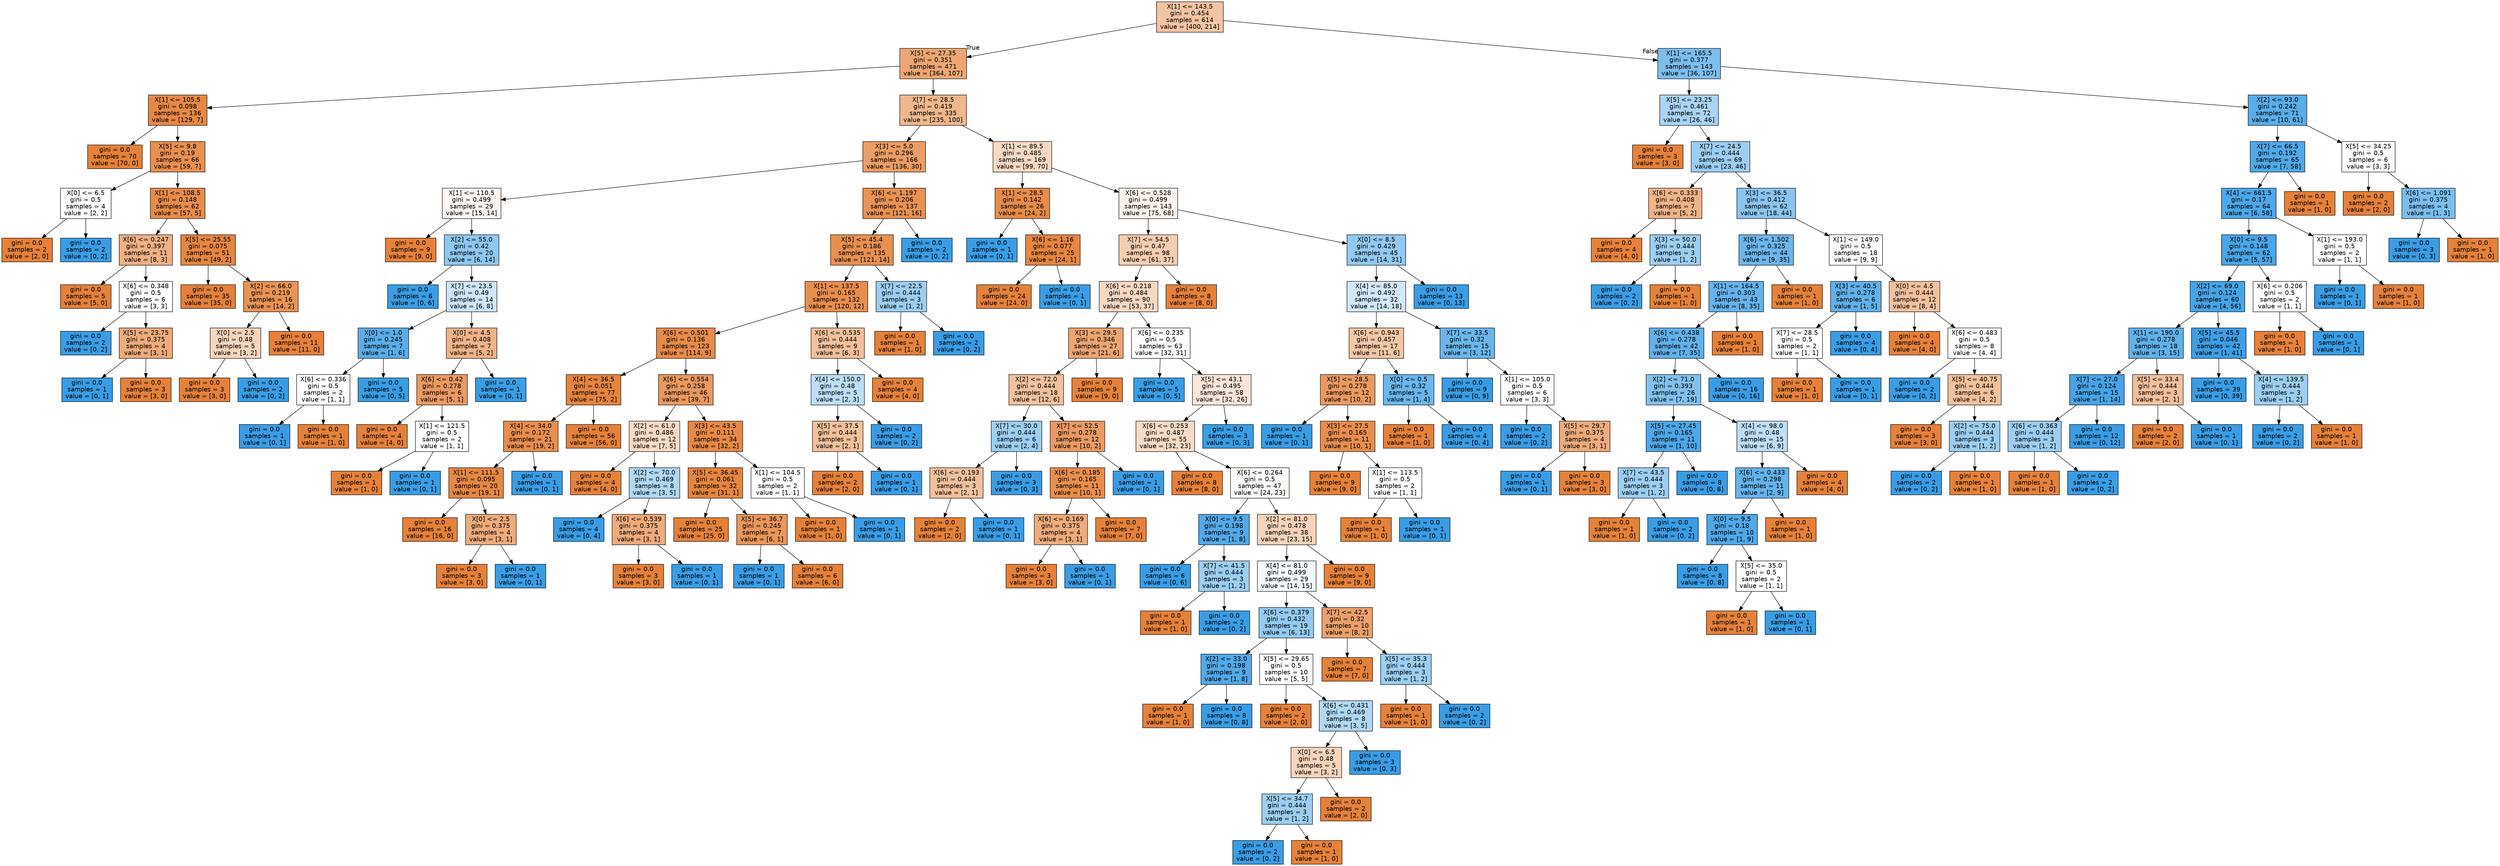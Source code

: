 digraph Tree {
node [shape=box, style="filled", color="black", fontname="helvetica"] ;
edge [fontname="helvetica"] ;
0 [label="X[1] <= 143.5\ngini = 0.454\nsamples = 614\nvalue = [400, 214]", fillcolor="#f3c4a3"] ;
1 [label="X[5] <= 27.35\ngini = 0.351\nsamples = 471\nvalue = [364, 107]", fillcolor="#eda673"] ;
0 -> 1 [labeldistance=2.5, labelangle=45, headlabel="True"] ;
2 [label="X[1] <= 105.5\ngini = 0.098\nsamples = 136\nvalue = [129, 7]", fillcolor="#e68844"] ;
1 -> 2 ;
3 [label="gini = 0.0\nsamples = 70\nvalue = [70, 0]", fillcolor="#e58139"] ;
2 -> 3 ;
4 [label="X[5] <= 9.8\ngini = 0.19\nsamples = 66\nvalue = [59, 7]", fillcolor="#e89050"] ;
2 -> 4 ;
5 [label="X[0] <= 6.5\ngini = 0.5\nsamples = 4\nvalue = [2, 2]", fillcolor="#ffffff"] ;
4 -> 5 ;
6 [label="gini = 0.0\nsamples = 2\nvalue = [2, 0]", fillcolor="#e58139"] ;
5 -> 6 ;
7 [label="gini = 0.0\nsamples = 2\nvalue = [0, 2]", fillcolor="#399de5"] ;
5 -> 7 ;
8 [label="X[1] <= 108.5\ngini = 0.148\nsamples = 62\nvalue = [57, 5]", fillcolor="#e78c4a"] ;
4 -> 8 ;
9 [label="X[6] <= 0.247\ngini = 0.397\nsamples = 11\nvalue = [8, 3]", fillcolor="#efb083"] ;
8 -> 9 ;
10 [label="gini = 0.0\nsamples = 5\nvalue = [5, 0]", fillcolor="#e58139"] ;
9 -> 10 ;
11 [label="X[6] <= 0.348\ngini = 0.5\nsamples = 6\nvalue = [3, 3]", fillcolor="#ffffff"] ;
9 -> 11 ;
12 [label="gini = 0.0\nsamples = 2\nvalue = [0, 2]", fillcolor="#399de5"] ;
11 -> 12 ;
13 [label="X[5] <= 23.75\ngini = 0.375\nsamples = 4\nvalue = [3, 1]", fillcolor="#eeab7b"] ;
11 -> 13 ;
14 [label="gini = 0.0\nsamples = 1\nvalue = [0, 1]", fillcolor="#399de5"] ;
13 -> 14 ;
15 [label="gini = 0.0\nsamples = 3\nvalue = [3, 0]", fillcolor="#e58139"] ;
13 -> 15 ;
16 [label="X[5] <= 25.55\ngini = 0.075\nsamples = 51\nvalue = [49, 2]", fillcolor="#e68641"] ;
8 -> 16 ;
17 [label="gini = 0.0\nsamples = 35\nvalue = [35, 0]", fillcolor="#e58139"] ;
16 -> 17 ;
18 [label="X[2] <= 66.0\ngini = 0.219\nsamples = 16\nvalue = [14, 2]", fillcolor="#e99355"] ;
16 -> 18 ;
19 [label="X[0] <= 2.5\ngini = 0.48\nsamples = 5\nvalue = [3, 2]", fillcolor="#f6d5bd"] ;
18 -> 19 ;
20 [label="gini = 0.0\nsamples = 3\nvalue = [3, 0]", fillcolor="#e58139"] ;
19 -> 20 ;
21 [label="gini = 0.0\nsamples = 2\nvalue = [0, 2]", fillcolor="#399de5"] ;
19 -> 21 ;
22 [label="gini = 0.0\nsamples = 11\nvalue = [11, 0]", fillcolor="#e58139"] ;
18 -> 22 ;
23 [label="X[7] <= 28.5\ngini = 0.419\nsamples = 335\nvalue = [235, 100]", fillcolor="#f0b78d"] ;
1 -> 23 ;
24 [label="X[3] <= 5.0\ngini = 0.296\nsamples = 166\nvalue = [136, 30]", fillcolor="#eb9d65"] ;
23 -> 24 ;
25 [label="X[1] <= 110.5\ngini = 0.499\nsamples = 29\nvalue = [15, 14]", fillcolor="#fdf7f2"] ;
24 -> 25 ;
26 [label="gini = 0.0\nsamples = 9\nvalue = [9, 0]", fillcolor="#e58139"] ;
25 -> 26 ;
27 [label="X[2] <= 55.0\ngini = 0.42\nsamples = 20\nvalue = [6, 14]", fillcolor="#8ec7f0"] ;
25 -> 27 ;
28 [label="gini = 0.0\nsamples = 6\nvalue = [0, 6]", fillcolor="#399de5"] ;
27 -> 28 ;
29 [label="X[7] <= 23.5\ngini = 0.49\nsamples = 14\nvalue = [6, 8]", fillcolor="#cee6f8"] ;
27 -> 29 ;
30 [label="X[0] <= 1.0\ngini = 0.245\nsamples = 7\nvalue = [1, 6]", fillcolor="#5aade9"] ;
29 -> 30 ;
31 [label="X[6] <= 0.336\ngini = 0.5\nsamples = 2\nvalue = [1, 1]", fillcolor="#ffffff"] ;
30 -> 31 ;
32 [label="gini = 0.0\nsamples = 1\nvalue = [0, 1]", fillcolor="#399de5"] ;
31 -> 32 ;
33 [label="gini = 0.0\nsamples = 1\nvalue = [1, 0]", fillcolor="#e58139"] ;
31 -> 33 ;
34 [label="gini = 0.0\nsamples = 5\nvalue = [0, 5]", fillcolor="#399de5"] ;
30 -> 34 ;
35 [label="X[0] <= 4.5\ngini = 0.408\nsamples = 7\nvalue = [5, 2]", fillcolor="#efb388"] ;
29 -> 35 ;
36 [label="X[6] <= 0.42\ngini = 0.278\nsamples = 6\nvalue = [5, 1]", fillcolor="#ea9a61"] ;
35 -> 36 ;
37 [label="gini = 0.0\nsamples = 4\nvalue = [4, 0]", fillcolor="#e58139"] ;
36 -> 37 ;
38 [label="X[1] <= 121.5\ngini = 0.5\nsamples = 2\nvalue = [1, 1]", fillcolor="#ffffff"] ;
36 -> 38 ;
39 [label="gini = 0.0\nsamples = 1\nvalue = [1, 0]", fillcolor="#e58139"] ;
38 -> 39 ;
40 [label="gini = 0.0\nsamples = 1\nvalue = [0, 1]", fillcolor="#399de5"] ;
38 -> 40 ;
41 [label="gini = 0.0\nsamples = 1\nvalue = [0, 1]", fillcolor="#399de5"] ;
35 -> 41 ;
42 [label="X[6] <= 1.197\ngini = 0.206\nsamples = 137\nvalue = [121, 16]", fillcolor="#e89253"] ;
24 -> 42 ;
43 [label="X[5] <= 45.4\ngini = 0.186\nsamples = 135\nvalue = [121, 14]", fillcolor="#e89050"] ;
42 -> 43 ;
44 [label="X[1] <= 137.5\ngini = 0.165\nsamples = 132\nvalue = [120, 12]", fillcolor="#e88e4d"] ;
43 -> 44 ;
45 [label="X[6] <= 0.501\ngini = 0.136\nsamples = 123\nvalue = [114, 9]", fillcolor="#e78b49"] ;
44 -> 45 ;
46 [label="X[4] <= 36.5\ngini = 0.051\nsamples = 77\nvalue = [75, 2]", fillcolor="#e6843e"] ;
45 -> 46 ;
47 [label="X[4] <= 34.0\ngini = 0.172\nsamples = 21\nvalue = [19, 2]", fillcolor="#e88e4e"] ;
46 -> 47 ;
48 [label="X[1] <= 111.5\ngini = 0.095\nsamples = 20\nvalue = [19, 1]", fillcolor="#e68843"] ;
47 -> 48 ;
49 [label="gini = 0.0\nsamples = 16\nvalue = [16, 0]", fillcolor="#e58139"] ;
48 -> 49 ;
50 [label="X[0] <= 2.5\ngini = 0.375\nsamples = 4\nvalue = [3, 1]", fillcolor="#eeab7b"] ;
48 -> 50 ;
51 [label="gini = 0.0\nsamples = 3\nvalue = [3, 0]", fillcolor="#e58139"] ;
50 -> 51 ;
52 [label="gini = 0.0\nsamples = 1\nvalue = [0, 1]", fillcolor="#399de5"] ;
50 -> 52 ;
53 [label="gini = 0.0\nsamples = 1\nvalue = [0, 1]", fillcolor="#399de5"] ;
47 -> 53 ;
54 [label="gini = 0.0\nsamples = 56\nvalue = [56, 0]", fillcolor="#e58139"] ;
46 -> 54 ;
55 [label="X[6] <= 0.554\ngini = 0.258\nsamples = 46\nvalue = [39, 7]", fillcolor="#ea985d"] ;
45 -> 55 ;
56 [label="X[2] <= 61.0\ngini = 0.486\nsamples = 12\nvalue = [7, 5]", fillcolor="#f8dbc6"] ;
55 -> 56 ;
57 [label="gini = 0.0\nsamples = 4\nvalue = [4, 0]", fillcolor="#e58139"] ;
56 -> 57 ;
58 [label="X[2] <= 70.0\ngini = 0.469\nsamples = 8\nvalue = [3, 5]", fillcolor="#b0d8f5"] ;
56 -> 58 ;
59 [label="gini = 0.0\nsamples = 4\nvalue = [0, 4]", fillcolor="#399de5"] ;
58 -> 59 ;
60 [label="X[6] <= 0.539\ngini = 0.375\nsamples = 4\nvalue = [3, 1]", fillcolor="#eeab7b"] ;
58 -> 60 ;
61 [label="gini = 0.0\nsamples = 3\nvalue = [3, 0]", fillcolor="#e58139"] ;
60 -> 61 ;
62 [label="gini = 0.0\nsamples = 1\nvalue = [0, 1]", fillcolor="#399de5"] ;
60 -> 62 ;
63 [label="X[3] <= 43.5\ngini = 0.111\nsamples = 34\nvalue = [32, 2]", fillcolor="#e78945"] ;
55 -> 63 ;
64 [label="X[5] <= 36.45\ngini = 0.061\nsamples = 32\nvalue = [31, 1]", fillcolor="#e6853f"] ;
63 -> 64 ;
65 [label="gini = 0.0\nsamples = 25\nvalue = [25, 0]", fillcolor="#e58139"] ;
64 -> 65 ;
66 [label="X[5] <= 36.7\ngini = 0.245\nsamples = 7\nvalue = [6, 1]", fillcolor="#e9965a"] ;
64 -> 66 ;
67 [label="gini = 0.0\nsamples = 1\nvalue = [0, 1]", fillcolor="#399de5"] ;
66 -> 67 ;
68 [label="gini = 0.0\nsamples = 6\nvalue = [6, 0]", fillcolor="#e58139"] ;
66 -> 68 ;
69 [label="X[1] <= 104.5\ngini = 0.5\nsamples = 2\nvalue = [1, 1]", fillcolor="#ffffff"] ;
63 -> 69 ;
70 [label="gini = 0.0\nsamples = 1\nvalue = [1, 0]", fillcolor="#e58139"] ;
69 -> 70 ;
71 [label="gini = 0.0\nsamples = 1\nvalue = [0, 1]", fillcolor="#399de5"] ;
69 -> 71 ;
72 [label="X[6] <= 0.535\ngini = 0.444\nsamples = 9\nvalue = [6, 3]", fillcolor="#f2c09c"] ;
44 -> 72 ;
73 [label="X[4] <= 150.0\ngini = 0.48\nsamples = 5\nvalue = [2, 3]", fillcolor="#bddef6"] ;
72 -> 73 ;
74 [label="X[5] <= 37.5\ngini = 0.444\nsamples = 3\nvalue = [2, 1]", fillcolor="#f2c09c"] ;
73 -> 74 ;
75 [label="gini = 0.0\nsamples = 2\nvalue = [2, 0]", fillcolor="#e58139"] ;
74 -> 75 ;
76 [label="gini = 0.0\nsamples = 1\nvalue = [0, 1]", fillcolor="#399de5"] ;
74 -> 76 ;
77 [label="gini = 0.0\nsamples = 2\nvalue = [0, 2]", fillcolor="#399de5"] ;
73 -> 77 ;
78 [label="gini = 0.0\nsamples = 4\nvalue = [4, 0]", fillcolor="#e58139"] ;
72 -> 78 ;
79 [label="X[7] <= 22.5\ngini = 0.444\nsamples = 3\nvalue = [1, 2]", fillcolor="#9ccef2"] ;
43 -> 79 ;
80 [label="gini = 0.0\nsamples = 1\nvalue = [1, 0]", fillcolor="#e58139"] ;
79 -> 80 ;
81 [label="gini = 0.0\nsamples = 2\nvalue = [0, 2]", fillcolor="#399de5"] ;
79 -> 81 ;
82 [label="gini = 0.0\nsamples = 2\nvalue = [0, 2]", fillcolor="#399de5"] ;
42 -> 82 ;
83 [label="X[1] <= 89.5\ngini = 0.485\nsamples = 169\nvalue = [99, 70]", fillcolor="#f7dac5"] ;
23 -> 83 ;
84 [label="X[1] <= 28.5\ngini = 0.142\nsamples = 26\nvalue = [24, 2]", fillcolor="#e78c49"] ;
83 -> 84 ;
85 [label="gini = 0.0\nsamples = 1\nvalue = [0, 1]", fillcolor="#399de5"] ;
84 -> 85 ;
86 [label="X[6] <= 1.16\ngini = 0.077\nsamples = 25\nvalue = [24, 1]", fillcolor="#e68641"] ;
84 -> 86 ;
87 [label="gini = 0.0\nsamples = 24\nvalue = [24, 0]", fillcolor="#e58139"] ;
86 -> 87 ;
88 [label="gini = 0.0\nsamples = 1\nvalue = [0, 1]", fillcolor="#399de5"] ;
86 -> 88 ;
89 [label="X[6] <= 0.528\ngini = 0.499\nsamples = 143\nvalue = [75, 68]", fillcolor="#fdf3ed"] ;
83 -> 89 ;
90 [label="X[7] <= 54.5\ngini = 0.47\nsamples = 98\nvalue = [61, 37]", fillcolor="#f5cdb1"] ;
89 -> 90 ;
91 [label="X[6] <= 0.218\ngini = 0.484\nsamples = 90\nvalue = [53, 37]", fillcolor="#f7d9c3"] ;
90 -> 91 ;
92 [label="X[3] <= 29.5\ngini = 0.346\nsamples = 27\nvalue = [21, 6]", fillcolor="#eca572"] ;
91 -> 92 ;
93 [label="X[2] <= 72.0\ngini = 0.444\nsamples = 18\nvalue = [12, 6]", fillcolor="#f2c09c"] ;
92 -> 93 ;
94 [label="X[7] <= 30.0\ngini = 0.444\nsamples = 6\nvalue = [2, 4]", fillcolor="#9ccef2"] ;
93 -> 94 ;
95 [label="X[6] <= 0.193\ngini = 0.444\nsamples = 3\nvalue = [2, 1]", fillcolor="#f2c09c"] ;
94 -> 95 ;
96 [label="gini = 0.0\nsamples = 2\nvalue = [2, 0]", fillcolor="#e58139"] ;
95 -> 96 ;
97 [label="gini = 0.0\nsamples = 1\nvalue = [0, 1]", fillcolor="#399de5"] ;
95 -> 97 ;
98 [label="gini = 0.0\nsamples = 3\nvalue = [0, 3]", fillcolor="#399de5"] ;
94 -> 98 ;
99 [label="X[7] <= 52.5\ngini = 0.278\nsamples = 12\nvalue = [10, 2]", fillcolor="#ea9a61"] ;
93 -> 99 ;
100 [label="X[6] <= 0.185\ngini = 0.165\nsamples = 11\nvalue = [10, 1]", fillcolor="#e88e4d"] ;
99 -> 100 ;
101 [label="X[6] <= 0.169\ngini = 0.375\nsamples = 4\nvalue = [3, 1]", fillcolor="#eeab7b"] ;
100 -> 101 ;
102 [label="gini = 0.0\nsamples = 3\nvalue = [3, 0]", fillcolor="#e58139"] ;
101 -> 102 ;
103 [label="gini = 0.0\nsamples = 1\nvalue = [0, 1]", fillcolor="#399de5"] ;
101 -> 103 ;
104 [label="gini = 0.0\nsamples = 7\nvalue = [7, 0]", fillcolor="#e58139"] ;
100 -> 104 ;
105 [label="gini = 0.0\nsamples = 1\nvalue = [0, 1]", fillcolor="#399de5"] ;
99 -> 105 ;
106 [label="gini = 0.0\nsamples = 9\nvalue = [9, 0]", fillcolor="#e58139"] ;
92 -> 106 ;
107 [label="X[6] <= 0.235\ngini = 0.5\nsamples = 63\nvalue = [32, 31]", fillcolor="#fefbf9"] ;
91 -> 107 ;
108 [label="gini = 0.0\nsamples = 5\nvalue = [0, 5]", fillcolor="#399de5"] ;
107 -> 108 ;
109 [label="X[5] <= 43.1\ngini = 0.495\nsamples = 58\nvalue = [32, 26]", fillcolor="#fae7da"] ;
107 -> 109 ;
110 [label="X[6] <= 0.253\ngini = 0.487\nsamples = 55\nvalue = [32, 23]", fillcolor="#f8dcc7"] ;
109 -> 110 ;
111 [label="gini = 0.0\nsamples = 8\nvalue = [8, 0]", fillcolor="#e58139"] ;
110 -> 111 ;
112 [label="X[6] <= 0.264\ngini = 0.5\nsamples = 47\nvalue = [24, 23]", fillcolor="#fefaf7"] ;
110 -> 112 ;
113 [label="X[0] <= 9.5\ngini = 0.198\nsamples = 9\nvalue = [1, 8]", fillcolor="#52a9e8"] ;
112 -> 113 ;
114 [label="gini = 0.0\nsamples = 6\nvalue = [0, 6]", fillcolor="#399de5"] ;
113 -> 114 ;
115 [label="X[7] <= 41.5\ngini = 0.444\nsamples = 3\nvalue = [1, 2]", fillcolor="#9ccef2"] ;
113 -> 115 ;
116 [label="gini = 0.0\nsamples = 1\nvalue = [1, 0]", fillcolor="#e58139"] ;
115 -> 116 ;
117 [label="gini = 0.0\nsamples = 2\nvalue = [0, 2]", fillcolor="#399de5"] ;
115 -> 117 ;
118 [label="X[2] <= 81.0\ngini = 0.478\nsamples = 38\nvalue = [23, 15]", fillcolor="#f6d3ba"] ;
112 -> 118 ;
119 [label="X[4] <= 81.0\ngini = 0.499\nsamples = 29\nvalue = [14, 15]", fillcolor="#f2f8fd"] ;
118 -> 119 ;
120 [label="X[6] <= 0.379\ngini = 0.432\nsamples = 19\nvalue = [6, 13]", fillcolor="#94caf1"] ;
119 -> 120 ;
121 [label="X[2] <= 33.0\ngini = 0.198\nsamples = 9\nvalue = [1, 8]", fillcolor="#52a9e8"] ;
120 -> 121 ;
122 [label="gini = 0.0\nsamples = 1\nvalue = [1, 0]", fillcolor="#e58139"] ;
121 -> 122 ;
123 [label="gini = 0.0\nsamples = 8\nvalue = [0, 8]", fillcolor="#399de5"] ;
121 -> 123 ;
124 [label="X[5] <= 29.65\ngini = 0.5\nsamples = 10\nvalue = [5, 5]", fillcolor="#ffffff"] ;
120 -> 124 ;
125 [label="gini = 0.0\nsamples = 2\nvalue = [2, 0]", fillcolor="#e58139"] ;
124 -> 125 ;
126 [label="X[6] <= 0.431\ngini = 0.469\nsamples = 8\nvalue = [3, 5]", fillcolor="#b0d8f5"] ;
124 -> 126 ;
127 [label="X[0] <= 6.5\ngini = 0.48\nsamples = 5\nvalue = [3, 2]", fillcolor="#f6d5bd"] ;
126 -> 127 ;
128 [label="X[5] <= 34.7\ngini = 0.444\nsamples = 3\nvalue = [1, 2]", fillcolor="#9ccef2"] ;
127 -> 128 ;
129 [label="gini = 0.0\nsamples = 2\nvalue = [0, 2]", fillcolor="#399de5"] ;
128 -> 129 ;
130 [label="gini = 0.0\nsamples = 1\nvalue = [1, 0]", fillcolor="#e58139"] ;
128 -> 130 ;
131 [label="gini = 0.0\nsamples = 2\nvalue = [2, 0]", fillcolor="#e58139"] ;
127 -> 131 ;
132 [label="gini = 0.0\nsamples = 3\nvalue = [0, 3]", fillcolor="#399de5"] ;
126 -> 132 ;
133 [label="X[7] <= 42.5\ngini = 0.32\nsamples = 10\nvalue = [8, 2]", fillcolor="#eca06a"] ;
119 -> 133 ;
134 [label="gini = 0.0\nsamples = 7\nvalue = [7, 0]", fillcolor="#e58139"] ;
133 -> 134 ;
135 [label="X[5] <= 35.3\ngini = 0.444\nsamples = 3\nvalue = [1, 2]", fillcolor="#9ccef2"] ;
133 -> 135 ;
136 [label="gini = 0.0\nsamples = 1\nvalue = [1, 0]", fillcolor="#e58139"] ;
135 -> 136 ;
137 [label="gini = 0.0\nsamples = 2\nvalue = [0, 2]", fillcolor="#399de5"] ;
135 -> 137 ;
138 [label="gini = 0.0\nsamples = 9\nvalue = [9, 0]", fillcolor="#e58139"] ;
118 -> 138 ;
139 [label="gini = 0.0\nsamples = 3\nvalue = [0, 3]", fillcolor="#399de5"] ;
109 -> 139 ;
140 [label="gini = 0.0\nsamples = 8\nvalue = [8, 0]", fillcolor="#e58139"] ;
90 -> 140 ;
141 [label="X[0] <= 8.5\ngini = 0.429\nsamples = 45\nvalue = [14, 31]", fillcolor="#92c9f1"] ;
89 -> 141 ;
142 [label="X[4] <= 85.0\ngini = 0.492\nsamples = 32\nvalue = [14, 18]", fillcolor="#d3e9f9"] ;
141 -> 142 ;
143 [label="X[6] <= 0.943\ngini = 0.457\nsamples = 17\nvalue = [11, 6]", fillcolor="#f3c6a5"] ;
142 -> 143 ;
144 [label="X[5] <= 28.5\ngini = 0.278\nsamples = 12\nvalue = [10, 2]", fillcolor="#ea9a61"] ;
143 -> 144 ;
145 [label="gini = 0.0\nsamples = 1\nvalue = [0, 1]", fillcolor="#399de5"] ;
144 -> 145 ;
146 [label="X[3] <= 27.5\ngini = 0.165\nsamples = 11\nvalue = [10, 1]", fillcolor="#e88e4d"] ;
144 -> 146 ;
147 [label="gini = 0.0\nsamples = 9\nvalue = [9, 0]", fillcolor="#e58139"] ;
146 -> 147 ;
148 [label="X[1] <= 113.5\ngini = 0.5\nsamples = 2\nvalue = [1, 1]", fillcolor="#ffffff"] ;
146 -> 148 ;
149 [label="gini = 0.0\nsamples = 1\nvalue = [1, 0]", fillcolor="#e58139"] ;
148 -> 149 ;
150 [label="gini = 0.0\nsamples = 1\nvalue = [0, 1]", fillcolor="#399de5"] ;
148 -> 150 ;
151 [label="X[0] <= 0.5\ngini = 0.32\nsamples = 5\nvalue = [1, 4]", fillcolor="#6ab6ec"] ;
143 -> 151 ;
152 [label="gini = 0.0\nsamples = 1\nvalue = [1, 0]", fillcolor="#e58139"] ;
151 -> 152 ;
153 [label="gini = 0.0\nsamples = 4\nvalue = [0, 4]", fillcolor="#399de5"] ;
151 -> 153 ;
154 [label="X[7] <= 33.5\ngini = 0.32\nsamples = 15\nvalue = [3, 12]", fillcolor="#6ab6ec"] ;
142 -> 154 ;
155 [label="gini = 0.0\nsamples = 9\nvalue = [0, 9]", fillcolor="#399de5"] ;
154 -> 155 ;
156 [label="X[1] <= 105.0\ngini = 0.5\nsamples = 6\nvalue = [3, 3]", fillcolor="#ffffff"] ;
154 -> 156 ;
157 [label="gini = 0.0\nsamples = 2\nvalue = [0, 2]", fillcolor="#399de5"] ;
156 -> 157 ;
158 [label="X[5] <= 29.7\ngini = 0.375\nsamples = 4\nvalue = [3, 1]", fillcolor="#eeab7b"] ;
156 -> 158 ;
159 [label="gini = 0.0\nsamples = 1\nvalue = [0, 1]", fillcolor="#399de5"] ;
158 -> 159 ;
160 [label="gini = 0.0\nsamples = 3\nvalue = [3, 0]", fillcolor="#e58139"] ;
158 -> 160 ;
161 [label="gini = 0.0\nsamples = 13\nvalue = [0, 13]", fillcolor="#399de5"] ;
141 -> 161 ;
162 [label="X[1] <= 165.5\ngini = 0.377\nsamples = 143\nvalue = [36, 107]", fillcolor="#7cbeee"] ;
0 -> 162 [labeldistance=2.5, labelangle=-45, headlabel="False"] ;
163 [label="X[5] <= 23.25\ngini = 0.461\nsamples = 72\nvalue = [26, 46]", fillcolor="#a9d4f4"] ;
162 -> 163 ;
164 [label="gini = 0.0\nsamples = 3\nvalue = [3, 0]", fillcolor="#e58139"] ;
163 -> 164 ;
165 [label="X[7] <= 24.5\ngini = 0.444\nsamples = 69\nvalue = [23, 46]", fillcolor="#9ccef2"] ;
163 -> 165 ;
166 [label="X[6] <= 0.333\ngini = 0.408\nsamples = 7\nvalue = [5, 2]", fillcolor="#efb388"] ;
165 -> 166 ;
167 [label="gini = 0.0\nsamples = 4\nvalue = [4, 0]", fillcolor="#e58139"] ;
166 -> 167 ;
168 [label="X[3] <= 50.0\ngini = 0.444\nsamples = 3\nvalue = [1, 2]", fillcolor="#9ccef2"] ;
166 -> 168 ;
169 [label="gini = 0.0\nsamples = 2\nvalue = [0, 2]", fillcolor="#399de5"] ;
168 -> 169 ;
170 [label="gini = 0.0\nsamples = 1\nvalue = [1, 0]", fillcolor="#e58139"] ;
168 -> 170 ;
171 [label="X[3] <= 36.5\ngini = 0.412\nsamples = 62\nvalue = [18, 44]", fillcolor="#8ac5f0"] ;
165 -> 171 ;
172 [label="X[6] <= 1.502\ngini = 0.325\nsamples = 44\nvalue = [9, 35]", fillcolor="#6cb6ec"] ;
171 -> 172 ;
173 [label="X[1] <= 164.5\ngini = 0.303\nsamples = 43\nvalue = [8, 35]", fillcolor="#66b3eb"] ;
172 -> 173 ;
174 [label="X[6] <= 0.438\ngini = 0.278\nsamples = 42\nvalue = [7, 35]", fillcolor="#61b1ea"] ;
173 -> 174 ;
175 [label="X[2] <= 71.0\ngini = 0.393\nsamples = 26\nvalue = [7, 19]", fillcolor="#82c1ef"] ;
174 -> 175 ;
176 [label="X[5] <= 27.45\ngini = 0.165\nsamples = 11\nvalue = [1, 10]", fillcolor="#4da7e8"] ;
175 -> 176 ;
177 [label="X[7] <= 43.5\ngini = 0.444\nsamples = 3\nvalue = [1, 2]", fillcolor="#9ccef2"] ;
176 -> 177 ;
178 [label="gini = 0.0\nsamples = 1\nvalue = [1, 0]", fillcolor="#e58139"] ;
177 -> 178 ;
179 [label="gini = 0.0\nsamples = 2\nvalue = [0, 2]", fillcolor="#399de5"] ;
177 -> 179 ;
180 [label="gini = 0.0\nsamples = 8\nvalue = [0, 8]", fillcolor="#399de5"] ;
176 -> 180 ;
181 [label="X[4] <= 98.0\ngini = 0.48\nsamples = 15\nvalue = [6, 9]", fillcolor="#bddef6"] ;
175 -> 181 ;
182 [label="X[6] <= 0.433\ngini = 0.298\nsamples = 11\nvalue = [2, 9]", fillcolor="#65b3eb"] ;
181 -> 182 ;
183 [label="X[0] <= 9.5\ngini = 0.18\nsamples = 10\nvalue = [1, 9]", fillcolor="#4fa8e8"] ;
182 -> 183 ;
184 [label="gini = 0.0\nsamples = 8\nvalue = [0, 8]", fillcolor="#399de5"] ;
183 -> 184 ;
185 [label="X[5] <= 35.0\ngini = 0.5\nsamples = 2\nvalue = [1, 1]", fillcolor="#ffffff"] ;
183 -> 185 ;
186 [label="gini = 0.0\nsamples = 1\nvalue = [1, 0]", fillcolor="#e58139"] ;
185 -> 186 ;
187 [label="gini = 0.0\nsamples = 1\nvalue = [0, 1]", fillcolor="#399de5"] ;
185 -> 187 ;
188 [label="gini = 0.0\nsamples = 1\nvalue = [1, 0]", fillcolor="#e58139"] ;
182 -> 188 ;
189 [label="gini = 0.0\nsamples = 4\nvalue = [4, 0]", fillcolor="#e58139"] ;
181 -> 189 ;
190 [label="gini = 0.0\nsamples = 16\nvalue = [0, 16]", fillcolor="#399de5"] ;
174 -> 190 ;
191 [label="gini = 0.0\nsamples = 1\nvalue = [1, 0]", fillcolor="#e58139"] ;
173 -> 191 ;
192 [label="gini = 0.0\nsamples = 1\nvalue = [1, 0]", fillcolor="#e58139"] ;
172 -> 192 ;
193 [label="X[1] <= 149.0\ngini = 0.5\nsamples = 18\nvalue = [9, 9]", fillcolor="#ffffff"] ;
171 -> 193 ;
194 [label="X[3] <= 40.5\ngini = 0.278\nsamples = 6\nvalue = [1, 5]", fillcolor="#61b1ea"] ;
193 -> 194 ;
195 [label="X[7] <= 28.5\ngini = 0.5\nsamples = 2\nvalue = [1, 1]", fillcolor="#ffffff"] ;
194 -> 195 ;
196 [label="gini = 0.0\nsamples = 1\nvalue = [1, 0]", fillcolor="#e58139"] ;
195 -> 196 ;
197 [label="gini = 0.0\nsamples = 1\nvalue = [0, 1]", fillcolor="#399de5"] ;
195 -> 197 ;
198 [label="gini = 0.0\nsamples = 4\nvalue = [0, 4]", fillcolor="#399de5"] ;
194 -> 198 ;
199 [label="X[0] <= 4.5\ngini = 0.444\nsamples = 12\nvalue = [8, 4]", fillcolor="#f2c09c"] ;
193 -> 199 ;
200 [label="gini = 0.0\nsamples = 4\nvalue = [4, 0]", fillcolor="#e58139"] ;
199 -> 200 ;
201 [label="X[6] <= 0.483\ngini = 0.5\nsamples = 8\nvalue = [4, 4]", fillcolor="#ffffff"] ;
199 -> 201 ;
202 [label="gini = 0.0\nsamples = 2\nvalue = [0, 2]", fillcolor="#399de5"] ;
201 -> 202 ;
203 [label="X[5] <= 40.75\ngini = 0.444\nsamples = 6\nvalue = [4, 2]", fillcolor="#f2c09c"] ;
201 -> 203 ;
204 [label="gini = 0.0\nsamples = 3\nvalue = [3, 0]", fillcolor="#e58139"] ;
203 -> 204 ;
205 [label="X[2] <= 75.0\ngini = 0.444\nsamples = 3\nvalue = [1, 2]", fillcolor="#9ccef2"] ;
203 -> 205 ;
206 [label="gini = 0.0\nsamples = 2\nvalue = [0, 2]", fillcolor="#399de5"] ;
205 -> 206 ;
207 [label="gini = 0.0\nsamples = 1\nvalue = [1, 0]", fillcolor="#e58139"] ;
205 -> 207 ;
208 [label="X[2] <= 93.0\ngini = 0.242\nsamples = 71\nvalue = [10, 61]", fillcolor="#59ade9"] ;
162 -> 208 ;
209 [label="X[7] <= 66.5\ngini = 0.192\nsamples = 65\nvalue = [7, 58]", fillcolor="#51a9e8"] ;
208 -> 209 ;
210 [label="X[4] <= 661.5\ngini = 0.17\nsamples = 64\nvalue = [6, 58]", fillcolor="#4da7e8"] ;
209 -> 210 ;
211 [label="X[0] <= 9.5\ngini = 0.148\nsamples = 62\nvalue = [5, 57]", fillcolor="#4aa6e7"] ;
210 -> 211 ;
212 [label="X[2] <= 69.0\ngini = 0.124\nsamples = 60\nvalue = [4, 56]", fillcolor="#47a4e7"] ;
211 -> 212 ;
213 [label="X[1] <= 190.0\ngini = 0.278\nsamples = 18\nvalue = [3, 15]", fillcolor="#61b1ea"] ;
212 -> 213 ;
214 [label="X[7] <= 27.0\ngini = 0.124\nsamples = 15\nvalue = [1, 14]", fillcolor="#47a4e7"] ;
213 -> 214 ;
215 [label="X[6] <= 0.363\ngini = 0.444\nsamples = 3\nvalue = [1, 2]", fillcolor="#9ccef2"] ;
214 -> 215 ;
216 [label="gini = 0.0\nsamples = 1\nvalue = [1, 0]", fillcolor="#e58139"] ;
215 -> 216 ;
217 [label="gini = 0.0\nsamples = 2\nvalue = [0, 2]", fillcolor="#399de5"] ;
215 -> 217 ;
218 [label="gini = 0.0\nsamples = 12\nvalue = [0, 12]", fillcolor="#399de5"] ;
214 -> 218 ;
219 [label="X[5] <= 33.4\ngini = 0.444\nsamples = 3\nvalue = [2, 1]", fillcolor="#f2c09c"] ;
213 -> 219 ;
220 [label="gini = 0.0\nsamples = 2\nvalue = [2, 0]", fillcolor="#e58139"] ;
219 -> 220 ;
221 [label="gini = 0.0\nsamples = 1\nvalue = [0, 1]", fillcolor="#399de5"] ;
219 -> 221 ;
222 [label="X[5] <= 45.5\ngini = 0.046\nsamples = 42\nvalue = [1, 41]", fillcolor="#3e9fe6"] ;
212 -> 222 ;
223 [label="gini = 0.0\nsamples = 39\nvalue = [0, 39]", fillcolor="#399de5"] ;
222 -> 223 ;
224 [label="X[4] <= 139.5\ngini = 0.444\nsamples = 3\nvalue = [1, 2]", fillcolor="#9ccef2"] ;
222 -> 224 ;
225 [label="gini = 0.0\nsamples = 2\nvalue = [0, 2]", fillcolor="#399de5"] ;
224 -> 225 ;
226 [label="gini = 0.0\nsamples = 1\nvalue = [1, 0]", fillcolor="#e58139"] ;
224 -> 226 ;
227 [label="X[6] <= 0.206\ngini = 0.5\nsamples = 2\nvalue = [1, 1]", fillcolor="#ffffff"] ;
211 -> 227 ;
228 [label="gini = 0.0\nsamples = 1\nvalue = [1, 0]", fillcolor="#e58139"] ;
227 -> 228 ;
229 [label="gini = 0.0\nsamples = 1\nvalue = [0, 1]", fillcolor="#399de5"] ;
227 -> 229 ;
230 [label="X[1] <= 193.0\ngini = 0.5\nsamples = 2\nvalue = [1, 1]", fillcolor="#ffffff"] ;
210 -> 230 ;
231 [label="gini = 0.0\nsamples = 1\nvalue = [0, 1]", fillcolor="#399de5"] ;
230 -> 231 ;
232 [label="gini = 0.0\nsamples = 1\nvalue = [1, 0]", fillcolor="#e58139"] ;
230 -> 232 ;
233 [label="gini = 0.0\nsamples = 1\nvalue = [1, 0]", fillcolor="#e58139"] ;
209 -> 233 ;
234 [label="X[5] <= 34.25\ngini = 0.5\nsamples = 6\nvalue = [3, 3]", fillcolor="#ffffff"] ;
208 -> 234 ;
235 [label="gini = 0.0\nsamples = 2\nvalue = [2, 0]", fillcolor="#e58139"] ;
234 -> 235 ;
236 [label="X[6] <= 1.091\ngini = 0.375\nsamples = 4\nvalue = [1, 3]", fillcolor="#7bbeee"] ;
234 -> 236 ;
237 [label="gini = 0.0\nsamples = 3\nvalue = [0, 3]", fillcolor="#399de5"] ;
236 -> 237 ;
238 [label="gini = 0.0\nsamples = 1\nvalue = [1, 0]", fillcolor="#e58139"] ;
236 -> 238 ;
}
